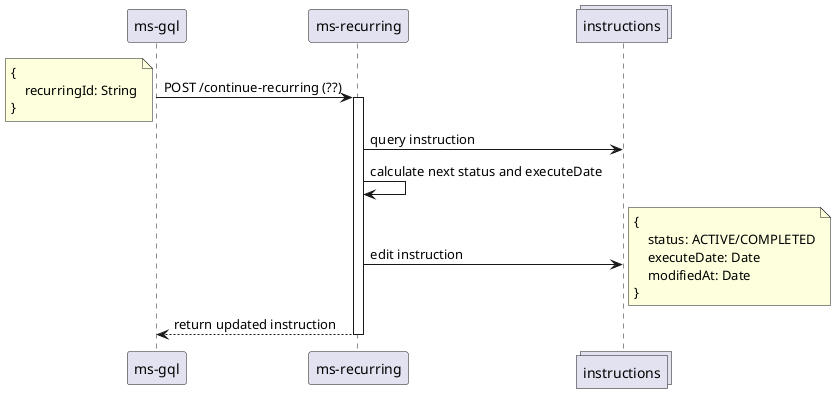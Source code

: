 @startuml recurring resume next period

participant "ms-gql" as mg
participant "ms-recurring" as mr
collections "instructions" as instr

mg -> mr: POST /continue-recurring (??)
note left 
{
    recurringId: String
}
end note
activate mr
mr -> instr: query instruction
mr -> mr: calculate next status and executeDate
mr -> instr: edit instruction
note right 
{
    status: ACTIVE/COMPLETED
    executeDate: Date
    modifiedAt: Date
}
end note
mr --> mg: return updated instruction
deactivate mr

@enduml